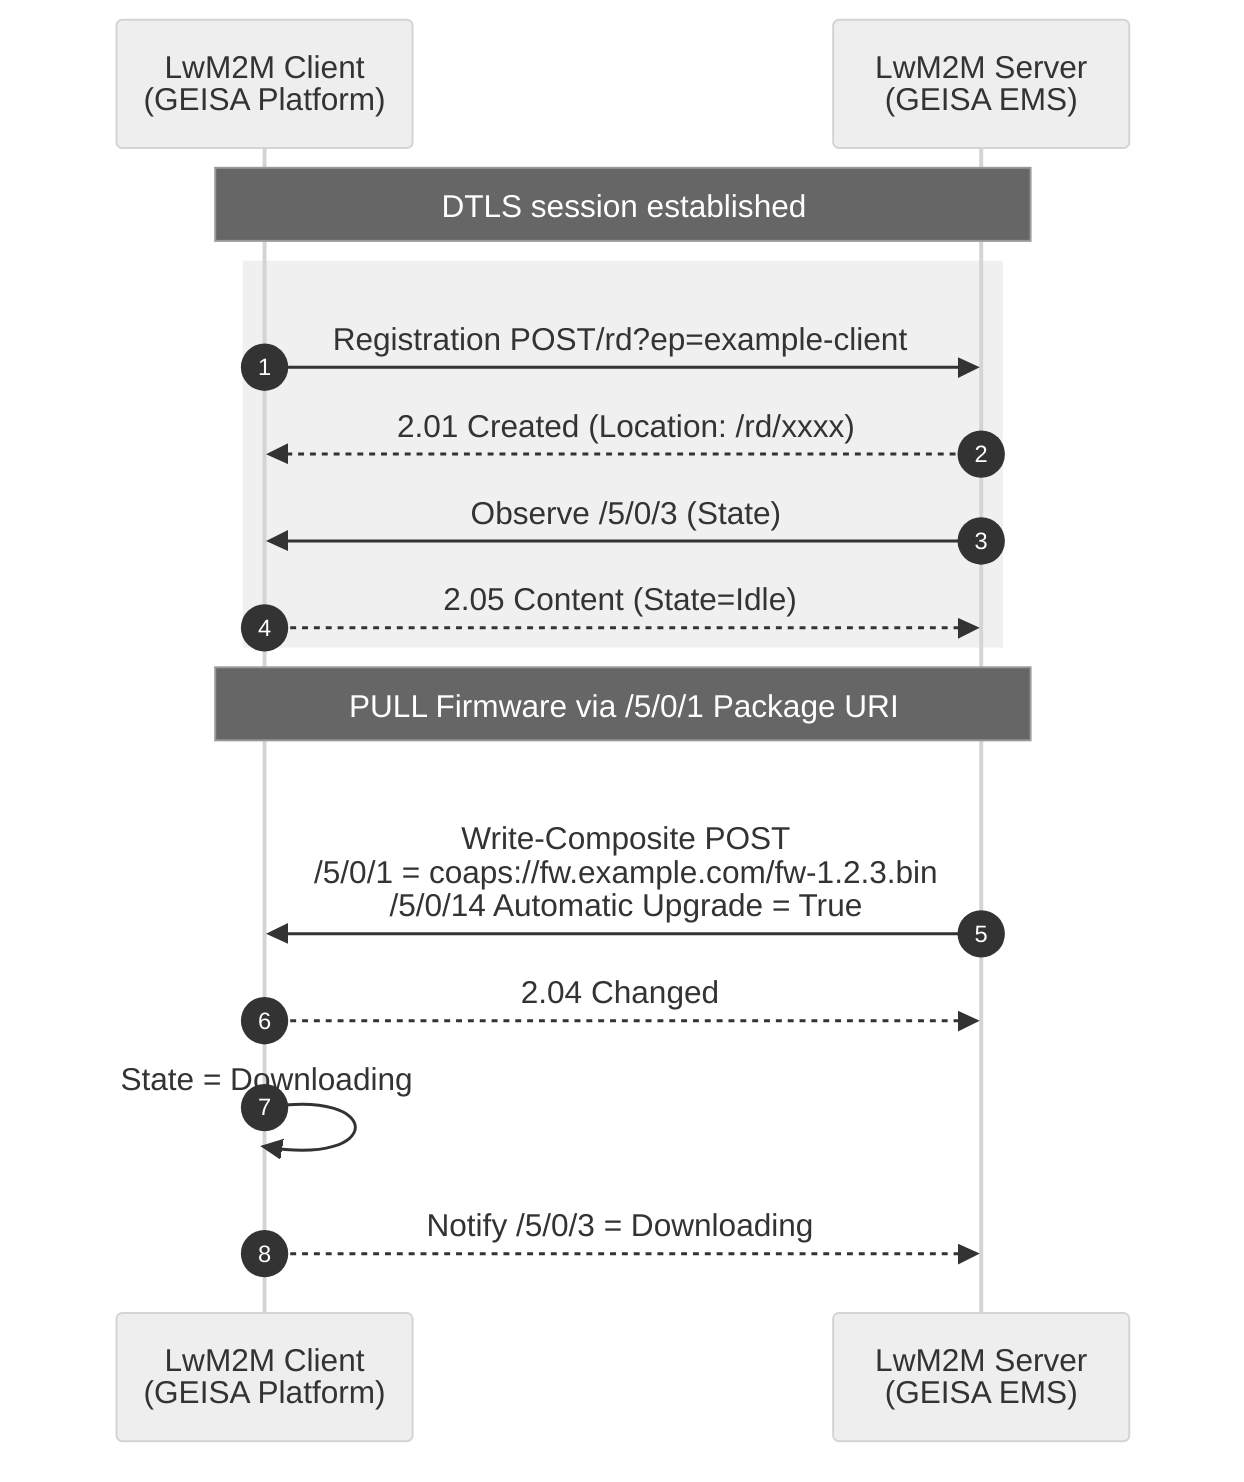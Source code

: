 ---
config:
  look: classic
  theme: neutral
---

sequenceDiagram
    autonumber
    participant C as LwM2M Client<br/>(GEISA Platform)
    participant S as LwM2M Server<br/>(GEISA EMS)
    
    Note over C,S: DTLS session established
    rect rgb(240,240,240)
    C->>S: Registration POST/rd?ep=example-client
    S-->>C: 2.01 Created (Location: /rd/xxxx)
    S->>C: Observe /5/0/3 (State)
    C-->>S: 2.05 Content (State=Idle)
    end

    Note over C,S: PULL Firmware via /5/0/1 Package URI
    rect rgb(255,255,255) 
      S->>C: Write-Composite POST<br/>/5/0/1 = coaps://fw.example.com/fw-1.2.3.bin <br/>/5/0/14 Automatic Upgrade = True
      C-->>S: 2.04 Changed
      C->>C: State = Downloading
      C-->>S: Notify /5/0/3 = Downloading
    end